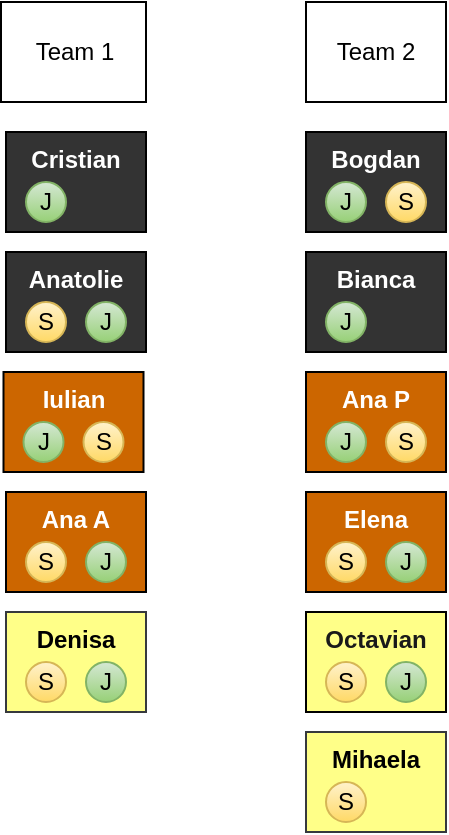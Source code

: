 <mxfile>
    <diagram id="xRD9KTk2INPqP3h7nBeQ" name="teams">
        <mxGraphModel dx="1221" dy="547" grid="1" gridSize="10" guides="1" tooltips="1" connect="1" arrows="1" fold="1" page="1" pageScale="1" pageWidth="850" pageHeight="1100" math="0" shadow="0">
            <root>
                <mxCell id="0"/>
                <mxCell id="1" parent="0"/>
                <mxCell id="9" value="" style="group" vertex="1" connectable="0" parent="1">
                    <mxGeometry x="50" y="260" width="70" height="50" as="geometry"/>
                </mxCell>
                <mxCell id="2" value="Ana A" style="rounded=0;whiteSpace=wrap;html=1;fillColor=#CC6600;fontStyle=1;fontColor=#FFFFFF;verticalAlign=top;" vertex="1" parent="9">
                    <mxGeometry width="70" height="50" as="geometry"/>
                </mxCell>
                <mxCell id="4" value="J" style="ellipse;whiteSpace=wrap;html=1;aspect=fixed;fillColor=#d5e8d4;gradientColor=#97d077;strokeColor=#82b366;" vertex="1" parent="9">
                    <mxGeometry x="40" y="25" width="20" height="20" as="geometry"/>
                </mxCell>
                <mxCell id="5" value="S" style="ellipse;whiteSpace=wrap;html=1;aspect=fixed;fillColor=#fff2cc;gradientColor=#ffd966;strokeColor=#d6b656;" vertex="1" parent="9">
                    <mxGeometry x="10" y="25" width="20" height="20" as="geometry"/>
                </mxCell>
                <mxCell id="10" value="" style="group" vertex="1" connectable="0" parent="1">
                    <mxGeometry x="200" y="200" width="70" height="50" as="geometry"/>
                </mxCell>
                <mxCell id="11" value="Ana P" style="rounded=0;whiteSpace=wrap;html=1;fillColor=#CC6600;fontStyle=1;fontColor=#FFFFFF;verticalAlign=top;" vertex="1" parent="10">
                    <mxGeometry width="70" height="50" as="geometry"/>
                </mxCell>
                <mxCell id="12" value="J" style="ellipse;whiteSpace=wrap;html=1;aspect=fixed;fillColor=#d5e8d4;gradientColor=#97d077;strokeColor=#82b366;" vertex="1" parent="10">
                    <mxGeometry x="10" y="25" width="20" height="20" as="geometry"/>
                </mxCell>
                <mxCell id="13" value="S" style="ellipse;whiteSpace=wrap;html=1;aspect=fixed;fillColor=#fff2cc;gradientColor=#ffd966;strokeColor=#d6b656;" vertex="1" parent="10">
                    <mxGeometry x="40" y="25" width="20" height="20" as="geometry"/>
                </mxCell>
                <mxCell id="14" value="" style="group;" vertex="1" connectable="0" parent="1">
                    <mxGeometry x="200" y="140" width="70" height="50" as="geometry"/>
                </mxCell>
                <mxCell id="15" value="Bianca" style="rounded=0;whiteSpace=wrap;html=1;fontStyle=1;fontColor=#FFFFFF;verticalAlign=top;fillColor=#333333;" vertex="1" parent="14">
                    <mxGeometry width="70" height="50" as="geometry"/>
                </mxCell>
                <mxCell id="16" value="J" style="ellipse;whiteSpace=wrap;html=1;aspect=fixed;fillColor=#d5e8d4;gradientColor=#97d077;strokeColor=#82b366;" vertex="1" parent="14">
                    <mxGeometry x="10" y="25" width="20" height="20" as="geometry"/>
                </mxCell>
                <mxCell id="18" value="" style="group" vertex="1" connectable="0" parent="1">
                    <mxGeometry x="200" y="260" width="70" height="50" as="geometry"/>
                </mxCell>
                <mxCell id="19" value="Elena" style="rounded=0;whiteSpace=wrap;html=1;fillColor=#CC6600;fontStyle=1;fontColor=#FFFFFF;verticalAlign=top;" vertex="1" parent="18">
                    <mxGeometry width="70" height="50" as="geometry"/>
                </mxCell>
                <mxCell id="20" value="J" style="ellipse;whiteSpace=wrap;html=1;aspect=fixed;fillColor=#d5e8d4;gradientColor=#97d077;strokeColor=#82b366;" vertex="1" parent="18">
                    <mxGeometry x="40" y="25" width="20" height="20" as="geometry"/>
                </mxCell>
                <mxCell id="21" value="S" style="ellipse;whiteSpace=wrap;html=1;aspect=fixed;fillColor=#fff2cc;gradientColor=#ffd966;strokeColor=#d6b656;" vertex="1" parent="18">
                    <mxGeometry x="10" y="25" width="20" height="20" as="geometry"/>
                </mxCell>
                <mxCell id="22" value="" style="group;fillColor=#ffff88;strokeColor=#36393d;" vertex="1" connectable="0" parent="1">
                    <mxGeometry x="50" y="320" width="70" height="50" as="geometry"/>
                </mxCell>
                <mxCell id="23" value="Denisa" style="rounded=0;whiteSpace=wrap;html=1;fillColor=#ffff88;fontStyle=1;verticalAlign=top;strokeColor=#36393d;" vertex="1" parent="22">
                    <mxGeometry width="70" height="50" as="geometry"/>
                </mxCell>
                <mxCell id="24" value="J" style="ellipse;whiteSpace=wrap;html=1;aspect=fixed;fillColor=#d5e8d4;gradientColor=#97d077;strokeColor=#82b366;" vertex="1" parent="22">
                    <mxGeometry x="40" y="25" width="20" height="20" as="geometry"/>
                </mxCell>
                <mxCell id="25" value="S" style="ellipse;whiteSpace=wrap;html=1;aspect=fixed;fillColor=#fff2cc;gradientColor=#ffd966;strokeColor=#d6b656;" vertex="1" parent="22">
                    <mxGeometry x="10" y="25" width="20" height="20" as="geometry"/>
                </mxCell>
                <mxCell id="30" value="" style="group;" vertex="1" connectable="0" parent="1">
                    <mxGeometry x="50" y="140" width="70" height="50" as="geometry"/>
                </mxCell>
                <mxCell id="31" value="Anatolie" style="rounded=0;whiteSpace=wrap;html=1;fontStyle=1;fontColor=#FFFFFF;verticalAlign=top;fillColor=#333333;" vertex="1" parent="30">
                    <mxGeometry width="70" height="50" as="geometry"/>
                </mxCell>
                <mxCell id="32" value="J" style="ellipse;whiteSpace=wrap;html=1;aspect=fixed;fillColor=#d5e8d4;gradientColor=#97d077;strokeColor=#82b366;" vertex="1" parent="30">
                    <mxGeometry x="40" y="25" width="20" height="20" as="geometry"/>
                </mxCell>
                <mxCell id="33" value="S" style="ellipse;whiteSpace=wrap;html=1;aspect=fixed;fillColor=#fff2cc;gradientColor=#ffd966;strokeColor=#d6b656;" vertex="1" parent="30">
                    <mxGeometry x="10" y="25" width="20" height="20" as="geometry"/>
                </mxCell>
                <mxCell id="34" value="" style="group;" vertex="1" connectable="0" parent="1">
                    <mxGeometry x="200" y="80" width="70" height="50" as="geometry"/>
                </mxCell>
                <mxCell id="35" value="Bogdan" style="rounded=0;whiteSpace=wrap;html=1;fontStyle=1;fontColor=#FFFFFF;verticalAlign=top;fillColor=#333333;" vertex="1" parent="34">
                    <mxGeometry width="70" height="50" as="geometry"/>
                </mxCell>
                <mxCell id="36" value="J" style="ellipse;whiteSpace=wrap;html=1;aspect=fixed;fillColor=#d5e8d4;gradientColor=#97d077;strokeColor=#82b366;" vertex="1" parent="34">
                    <mxGeometry x="10" y="25" width="20" height="20" as="geometry"/>
                </mxCell>
                <mxCell id="37" value="S" style="ellipse;whiteSpace=wrap;html=1;aspect=fixed;fillColor=#fff2cc;gradientColor=#ffd966;strokeColor=#d6b656;" vertex="1" parent="34">
                    <mxGeometry x="40" y="25" width="20" height="20" as="geometry"/>
                </mxCell>
                <mxCell id="38" value="" style="group;" vertex="1" connectable="0" parent="1">
                    <mxGeometry x="50" y="80" width="70" height="50" as="geometry"/>
                </mxCell>
                <mxCell id="39" value="Cristian" style="rounded=0;whiteSpace=wrap;html=1;fontStyle=1;fontColor=#FFFFFF;verticalAlign=top;fillColor=#333333;" vertex="1" parent="38">
                    <mxGeometry width="70" height="50" as="geometry"/>
                </mxCell>
                <mxCell id="40" value="J" style="ellipse;whiteSpace=wrap;html=1;aspect=fixed;fillColor=#d5e8d4;gradientColor=#97d077;strokeColor=#82b366;" vertex="1" parent="38">
                    <mxGeometry x="10" y="25" width="20" height="20" as="geometry"/>
                </mxCell>
                <mxCell id="42" value="" style="group" vertex="1" connectable="0" parent="1">
                    <mxGeometry x="48.75" y="200" width="70" height="50" as="geometry"/>
                </mxCell>
                <mxCell id="43" value="Iulian" style="rounded=0;whiteSpace=wrap;html=1;fillColor=#CC6600;fontStyle=1;fontColor=#FFFFFF;verticalAlign=top;" vertex="1" parent="42">
                    <mxGeometry width="70" height="50" as="geometry"/>
                </mxCell>
                <mxCell id="44" value="J" style="ellipse;whiteSpace=wrap;html=1;aspect=fixed;fillColor=#d5e8d4;gradientColor=#97d077;strokeColor=#82b366;" vertex="1" parent="42">
                    <mxGeometry x="10" y="25" width="20" height="20" as="geometry"/>
                </mxCell>
                <mxCell id="45" value="S" style="ellipse;whiteSpace=wrap;html=1;aspect=fixed;fillColor=#fff2cc;gradientColor=#ffd966;strokeColor=#d6b656;" vertex="1" parent="42">
                    <mxGeometry x="40" y="25" width="20" height="20" as="geometry"/>
                </mxCell>
                <mxCell id="46" value="" style="group;fillColor=#ffff88;strokeColor=#36393d;" vertex="1" connectable="0" parent="1">
                    <mxGeometry x="200" y="320" width="70" height="50" as="geometry"/>
                </mxCell>
                <mxCell id="47" value="&lt;font color=&quot;#1a1a1a&quot;&gt;Octavian&lt;/font&gt;" style="rounded=0;whiteSpace=wrap;html=1;fontStyle=1;fontColor=#FFFFFF;verticalAlign=top;fillColor=#FFFF88;" vertex="1" parent="46">
                    <mxGeometry width="70" height="50" as="geometry"/>
                </mxCell>
                <mxCell id="48" value="J" style="ellipse;whiteSpace=wrap;html=1;aspect=fixed;fillColor=#d5e8d4;gradientColor=#97d077;strokeColor=#82b366;" vertex="1" parent="46">
                    <mxGeometry x="40" y="25" width="20" height="20" as="geometry"/>
                </mxCell>
                <mxCell id="49" value="S" style="ellipse;whiteSpace=wrap;html=1;aspect=fixed;fillColor=#fff2cc;gradientColor=#ffd966;strokeColor=#d6b656;" vertex="1" parent="46">
                    <mxGeometry x="10" y="25" width="20" height="20" as="geometry"/>
                </mxCell>
                <mxCell id="50" value="" style="group;fillColor=#ffff88;strokeColor=#36393d;" vertex="1" connectable="0" parent="1">
                    <mxGeometry x="200" y="380" width="70" height="50" as="geometry"/>
                </mxCell>
                <mxCell id="51" value="Mihaela" style="rounded=0;whiteSpace=wrap;html=1;fillColor=#ffff88;fontStyle=1;verticalAlign=top;strokeColor=#36393d;" vertex="1" parent="50">
                    <mxGeometry width="70" height="50" as="geometry"/>
                </mxCell>
                <mxCell id="53" value="S" style="ellipse;whiteSpace=wrap;html=1;aspect=fixed;fillColor=#fff2cc;gradientColor=#ffd966;strokeColor=#d6b656;" vertex="1" parent="50">
                    <mxGeometry x="10" y="25" width="20" height="20" as="geometry"/>
                </mxCell>
                <mxCell id="55" value="Team 2" style="rounded=0;whiteSpace=wrap;html=1;" vertex="1" parent="1">
                    <mxGeometry x="200" y="15" width="70" height="50" as="geometry"/>
                </mxCell>
                <mxCell id="57" value="Team 1" style="rounded=0;whiteSpace=wrap;html=1;" vertex="1" parent="1">
                    <mxGeometry x="47.5" y="15" width="72.5" height="50" as="geometry"/>
                </mxCell>
            </root>
        </mxGraphModel>
    </diagram>
    <diagram id="yZ_MtWZTE5GLk0NZ_rgE" name="git">
        <mxGraphModel dx="1221" dy="547" grid="1" gridSize="10" guides="1" tooltips="1" connect="1" arrows="1" fold="1" page="1" pageScale="1" pageWidth="850" pageHeight="1100" math="0" shadow="0">
            <root>
                <mxCell id="EvSryUq3SKzD9jTBhmGV-0"/>
                <mxCell id="EvSryUq3SKzD9jTBhmGV-1" parent="EvSryUq3SKzD9jTBhmGV-0"/>
                <mxCell id="EvSryUq3SKzD9jTBhmGV-2" value="upskill-project1" style="rounded=0;whiteSpace=wrap;html=1;" vertex="1" parent="EvSryUq3SKzD9jTBhmGV-1">
                    <mxGeometry x="560" y="130" width="120" height="60" as="geometry"/>
                </mxCell>
                <mxCell id="jizq0IDGUVuwZpwp1R9o-0" value="remote" style="rounded=0;whiteSpace=wrap;html=1;" vertex="1" parent="EvSryUq3SKzD9jTBhmGV-1">
                    <mxGeometry x="560" y="20" width="120" height="60" as="geometry"/>
                </mxCell>
                <mxCell id="jizq0IDGUVuwZpwp1R9o-1" value="local" style="rounded=0;whiteSpace=wrap;html=1;" vertex="1" parent="EvSryUq3SKzD9jTBhmGV-1">
                    <mxGeometry x="260" y="20" width="120" height="60" as="geometry"/>
                </mxCell>
                <mxCell id="jizq0IDGUVuwZpwp1R9o-2" value="upskill-project2" style="rounded=0;whiteSpace=wrap;html=1;" vertex="1" parent="EvSryUq3SKzD9jTBhmGV-1">
                    <mxGeometry x="560" y="450" width="120" height="60" as="geometry"/>
                </mxCell>
                <mxCell id="jizq0IDGUVuwZpwp1R9o-3" value="upskill-project1" style="rounded=0;whiteSpace=wrap;html=1;" vertex="1" parent="EvSryUq3SKzD9jTBhmGV-1">
                    <mxGeometry x="260" y="130" width="120" height="60" as="geometry"/>
                </mxCell>
                <mxCell id="jizq0IDGUVuwZpwp1R9o-5" value="upskill-project2" style="rounded=0;whiteSpace=wrap;html=1;" vertex="1" parent="EvSryUq3SKzD9jTBhmGV-1">
                    <mxGeometry x="260" y="450" width="120" height="60" as="geometry"/>
                </mxCell>
                <mxCell id="yGm6Gjn3u9EsH89hDQuR-0" value="cosmin" style="ellipse;whiteSpace=wrap;html=1;aspect=fixed;" vertex="1" parent="EvSryUq3SKzD9jTBhmGV-1">
                    <mxGeometry x="530" y="430" width="50" height="50" as="geometry"/>
                </mxCell>
                <mxCell id="yGm6Gjn3u9EsH89hDQuR-1" value="cosmin" style="ellipse;whiteSpace=wrap;html=1;aspect=fixed;" vertex="1" parent="EvSryUq3SKzD9jTBhmGV-1">
                    <mxGeometry x="530" y="110" width="50" height="50" as="geometry"/>
                </mxCell>
                <mxCell id="yGm6Gjn3u9EsH89hDQuR-3" value="branch name: feature/up_1_some-feature" style="rounded=0;whiteSpace=wrap;html=1;" vertex="1" parent="EvSryUq3SKzD9jTBhmGV-1">
                    <mxGeometry x="490" y="210" width="270" height="30" as="geometry"/>
                </mxCell>
                <mxCell id="yGm6Gjn3u9EsH89hDQuR-4" value="branch name: feature/UP_123_some-feature" style="rounded=0;whiteSpace=wrap;html=1;" vertex="1" parent="EvSryUq3SKzD9jTBhmGV-1">
                    <mxGeometry x="485" y="535" width="270" height="30" as="geometry"/>
                </mxCell>
                <mxCell id="yGm6Gjn3u9EsH89hDQuR-5" value="commit message: up_1 task summary&lt;br&gt;short commit: up_1 added / removed / changed description" style="rounded=0;whiteSpace=wrap;html=1;" vertex="1" parent="EvSryUq3SKzD9jTBhmGV-1">
                    <mxGeometry x="490" y="250" width="340" height="40" as="geometry"/>
                </mxCell>
                <mxCell id="yGm6Gjn3u9EsH89hDQuR-6" value="commit message: UP_1 task summary&lt;br&gt;short commit: UP_1 added / removed / changed description" style="rounded=0;whiteSpace=wrap;html=1;" vertex="1" parent="EvSryUq3SKzD9jTBhmGV-1">
                    <mxGeometry x="485" y="570" width="350" height="50" as="geometry"/>
                </mxCell>
            </root>
        </mxGraphModel>
    </diagram>
    <diagram id="tx4xkI7zWIIdwngPuEk2" name="architecture 1">
        <mxGraphModel dx="1221" dy="547" grid="1" gridSize="10" guides="1" tooltips="1" connect="1" arrows="1" fold="1" page="1" pageScale="1" pageWidth="850" pageHeight="1100" math="0" shadow="0">
            <root>
                <mxCell id="j9CGIZOflLYx0G2hMvvr-0"/>
                <mxCell id="j9CGIZOflLYx0G2hMvvr-1" parent="j9CGIZOflLYx0G2hMvvr-0"/>
                <mxCell id="Gp9nQW8wVa2xAbGVGlmN-0" value="openweather API" style="rounded=0;whiteSpace=wrap;html=1;" vertex="1" parent="j9CGIZOflLYx0G2hMvvr-1">
                    <mxGeometry x="690" y="40" width="120" height="60" as="geometry"/>
                </mxCell>
                <mxCell id="Gp9nQW8wVa2xAbGVGlmN-4" value="weatherstack API" style="rounded=0;whiteSpace=wrap;html=1;" vertex="1" parent="j9CGIZOflLYx0G2hMvvr-1">
                    <mxGeometry x="690" y="116" width="120" height="60" as="geometry"/>
                </mxCell>
                <mxCell id="jE9k2SECYDpItdC5vDX1-3" style="edgeStyle=orthogonalEdgeStyle;rounded=0;orthogonalLoop=1;jettySize=auto;html=1;" edge="1" parent="j9CGIZOflLYx0G2hMvvr-1" source="jE9k2SECYDpItdC5vDX1-4" target="jE9k2SECYDpItdC5vDX1-9">
                    <mxGeometry relative="1" as="geometry">
                        <mxPoint x="530.034" y="220.0" as="targetPoint"/>
                        <Array as="points">
                            <mxPoint x="530" y="340"/>
                            <mxPoint x="370" y="340"/>
                        </Array>
                    </mxGeometry>
                </mxCell>
                <mxCell id="jE9k2SECYDpItdC5vDX1-21" style="edgeStyle=orthogonalEdgeStyle;rounded=0;orthogonalLoop=1;jettySize=auto;html=1;" edge="1" parent="j9CGIZOflLYx0G2hMvvr-1" source="jE9k2SECYDpItdC5vDX1-0" target="Gp9nQW8wVa2xAbGVGlmN-0">
                    <mxGeometry relative="1" as="geometry"/>
                </mxCell>
                <mxCell id="jE9k2SECYDpItdC5vDX1-23" style="edgeStyle=orthogonalEdgeStyle;rounded=0;orthogonalLoop=1;jettySize=auto;html=1;entryX=0;entryY=0.5;entryDx=0;entryDy=0;" edge="1" parent="j9CGIZOflLYx0G2hMvvr-1" source="jE9k2SECYDpItdC5vDX1-0" target="Gp9nQW8wVa2xAbGVGlmN-4">
                    <mxGeometry relative="1" as="geometry"/>
                </mxCell>
                <mxCell id="jE9k2SECYDpItdC5vDX1-0" value="microservice 1&lt;br&gt;read data" style="rounded=0;whiteSpace=wrap;html=1;fillColor=#d5e8d4;strokeColor=#82b366;" vertex="1" parent="j9CGIZOflLYx0G2hMvvr-1">
                    <mxGeometry x="470" y="76" width="120" height="60" as="geometry"/>
                </mxCell>
                <mxCell id="jE9k2SECYDpItdC5vDX1-10" style="edgeStyle=orthogonalEdgeStyle;rounded=0;orthogonalLoop=1;jettySize=auto;html=1;entryX=0.5;entryY=0;entryDx=0;entryDy=0;entryPerimeter=0;" edge="1" parent="j9CGIZOflLYx0G2hMvvr-1" source="jE9k2SECYDpItdC5vDX1-11" target="jE9k2SECYDpItdC5vDX1-9">
                    <mxGeometry relative="1" as="geometry"/>
                </mxCell>
                <mxCell id="jE9k2SECYDpItdC5vDX1-13" style="edgeStyle=orthogonalEdgeStyle;rounded=0;orthogonalLoop=1;jettySize=auto;html=1;entryX=0;entryY=0.5;entryDx=0;entryDy=0;" edge="1" parent="j9CGIZOflLYx0G2hMvvr-1" source="jE9k2SECYDpItdC5vDX1-1" target="jE9k2SECYDpItdC5vDX1-0">
                    <mxGeometry relative="1" as="geometry"/>
                </mxCell>
                <mxCell id="jE9k2SECYDpItdC5vDX1-1" value="microservice 2&lt;br&gt;aggregate" style="rounded=0;whiteSpace=wrap;html=1;fillColor=#d5e8d4;strokeColor=#82b366;" vertex="1" parent="j9CGIZOflLYx0G2hMvvr-1">
                    <mxGeometry x="130" y="76" width="120" height="60" as="geometry"/>
                </mxCell>
                <mxCell id="jE9k2SECYDpItdC5vDX1-4" value="jdbc" style="rounded=0;whiteSpace=wrap;html=1;fillColor=#ffe6cc;strokeColor=#d79b00;" vertex="1" parent="j9CGIZOflLYx0G2hMvvr-1">
                    <mxGeometry x="505" y="166" width="50" height="20" as="geometry"/>
                </mxCell>
                <mxCell id="jE9k2SECYDpItdC5vDX1-5" style="edgeStyle=orthogonalEdgeStyle;rounded=0;orthogonalLoop=1;jettySize=auto;html=1;" edge="1" parent="j9CGIZOflLYx0G2hMvvr-1" source="jE9k2SECYDpItdC5vDX1-0" target="jE9k2SECYDpItdC5vDX1-4">
                    <mxGeometry relative="1" as="geometry">
                        <mxPoint x="530" y="136" as="sourcePoint"/>
                        <mxPoint x="530" y="176" as="targetPoint"/>
                    </mxGeometry>
                </mxCell>
                <mxCell id="jE9k2SECYDpItdC5vDX1-6" value="H2-console" style="rounded=0;whiteSpace=wrap;html=1;fillColor=#dae8fc;strokeColor=#6c8ebf;" vertex="1" parent="j9CGIZOflLYx0G2hMvvr-1">
                    <mxGeometry x="390" y="116" width="100" height="34" as="geometry"/>
                </mxCell>
                <mxCell id="jE9k2SECYDpItdC5vDX1-9" value="H2" style="shape=cylinder3;whiteSpace=wrap;html=1;boundedLbl=1;backgroundOutline=1;size=15;fillColor=#f5f5f5;strokeColor=#666666;fontColor=#333333;" vertex="1" parent="j9CGIZOflLYx0G2hMvvr-1">
                    <mxGeometry x="340" y="300" width="60" height="80" as="geometry"/>
                </mxCell>
                <mxCell id="jE9k2SECYDpItdC5vDX1-11" value="jdbc" style="rounded=0;whiteSpace=wrap;html=1;fillColor=#ffe6cc;strokeColor=#d79b00;" vertex="1" parent="j9CGIZOflLYx0G2hMvvr-1">
                    <mxGeometry x="165" y="180" width="50" height="20" as="geometry"/>
                </mxCell>
                <mxCell id="jE9k2SECYDpItdC5vDX1-12" style="edgeStyle=orthogonalEdgeStyle;rounded=0;orthogonalLoop=1;jettySize=auto;html=1;entryX=0.5;entryY=0;entryDx=0;entryDy=0;entryPerimeter=0;" edge="1" parent="j9CGIZOflLYx0G2hMvvr-1" source="jE9k2SECYDpItdC5vDX1-1" target="jE9k2SECYDpItdC5vDX1-11">
                    <mxGeometry relative="1" as="geometry">
                        <mxPoint x="200" y="140" as="sourcePoint"/>
                        <mxPoint x="200" y="220" as="targetPoint"/>
                    </mxGeometry>
                </mxCell>
                <mxCell id="jE9k2SECYDpItdC5vDX1-16" value="H2-console" style="rounded=0;whiteSpace=wrap;html=1;fillColor=#dae8fc;strokeColor=#6c8ebf;" vertex="1" parent="j9CGIZOflLYx0G2hMvvr-1">
                    <mxGeometry x="60" y="124" width="90" height="34" as="geometry"/>
                </mxCell>
                <mxCell id="jE9k2SECYDpItdC5vDX1-17" value="spring boot starter" style="rounded=0;whiteSpace=wrap;html=1;" vertex="1" parent="j9CGIZOflLYx0G2hMvvr-1">
                    <mxGeometry x="100" y="430" width="160" height="30" as="geometry"/>
                </mxCell>
                <mxCell id="jE9k2SECYDpItdC5vDX1-18" value="spring boot starter data jpa" style="rounded=0;whiteSpace=wrap;html=1;" vertex="1" parent="j9CGIZOflLYx0G2hMvvr-1">
                    <mxGeometry x="100" y="470" width="160" height="30" as="geometry"/>
                </mxCell>
                <mxCell id="jE9k2SECYDpItdC5vDX1-19" value="spring boot validation" style="rounded=0;whiteSpace=wrap;html=1;" vertex="1" parent="j9CGIZOflLYx0G2hMvvr-1">
                    <mxGeometry x="100" y="510" width="160" height="30" as="geometry"/>
                </mxCell>
                <mxCell id="jE9k2SECYDpItdC5vDX1-20" value="H2" style="rounded=0;whiteSpace=wrap;html=1;" vertex="1" parent="j9CGIZOflLYx0G2hMvvr-1">
                    <mxGeometry x="100" y="550" width="160" height="30" as="geometry"/>
                </mxCell>
                <mxCell id="jE9k2SECYDpItdC5vDX1-22" value="spring boot starter web" style="rounded=0;whiteSpace=wrap;html=1;" vertex="1" parent="j9CGIZOflLYx0G2hMvvr-1">
                    <mxGeometry x="100" y="590" width="160" height="30" as="geometry"/>
                </mxCell>
                <mxCell id="jE9k2SECYDpItdC5vDX1-24" value="spring boot starter cache" style="rounded=0;whiteSpace=wrap;html=1;" vertex="1" parent="j9CGIZOflLYx0G2hMvvr-1">
                    <mxGeometry x="320" y="470" width="160" height="30" as="geometry"/>
                </mxCell>
                <mxCell id="jE9k2SECYDpItdC5vDX1-25" value="cache" style="shape=cylinder3;whiteSpace=wrap;html=1;boundedLbl=1;backgroundOutline=1;size=15;fillColor=#f5f5f5;strokeColor=#666666;fontColor=#333333;" vertex="1" parent="j9CGIZOflLYx0G2hMvvr-1">
                    <mxGeometry x="425" y="40" width="55" height="50" as="geometry"/>
                </mxCell>
                <mxCell id="jE9k2SECYDpItdC5vDX1-26" value="cache" style="shape=cylinder3;whiteSpace=wrap;html=1;boundedLbl=1;backgroundOutline=1;size=15;fillColor=#f5f5f5;strokeColor=#666666;fontColor=#333333;" vertex="1" parent="j9CGIZOflLYx0G2hMvvr-1">
                    <mxGeometry x="95" y="40" width="55" height="50" as="geometry"/>
                </mxCell>
            </root>
        </mxGraphModel>
    </diagram>
    <diagram name="architecture 2" id="LrH2iM6NxZzY6ZgFSuvF">
        <mxGraphModel dx="1221" dy="547" grid="1" gridSize="10" guides="1" tooltips="1" connect="1" arrows="1" fold="1" page="1" pageScale="1" pageWidth="850" pageHeight="1100" math="0" shadow="0">
            <root>
                <mxCell id="4Rc0_6_KmmNBPWjtw0zy-0"/>
                <mxCell id="4Rc0_6_KmmNBPWjtw0zy-1" parent="4Rc0_6_KmmNBPWjtw0zy-0"/>
                <mxCell id="4Rc0_6_KmmNBPWjtw0zy-2" value="openweather API" style="rounded=0;whiteSpace=wrap;html=1;" vertex="1" parent="4Rc0_6_KmmNBPWjtw0zy-1">
                    <mxGeometry x="690" y="40" width="120" height="60" as="geometry"/>
                </mxCell>
                <mxCell id="4Rc0_6_KmmNBPWjtw0zy-3" value="H2" style="shape=cylinder3;whiteSpace=wrap;html=1;boundedLbl=1;backgroundOutline=1;size=15;fillColor=#f5f5f5;strokeColor=#666666;fontColor=#333333;" vertex="1" parent="4Rc0_6_KmmNBPWjtw0zy-1">
                    <mxGeometry x="500" y="220" width="60" height="80" as="geometry"/>
                </mxCell>
                <mxCell id="4Rc0_6_KmmNBPWjtw0zy-4" value="weatherstack API" style="rounded=0;whiteSpace=wrap;html=1;" vertex="1" parent="4Rc0_6_KmmNBPWjtw0zy-1">
                    <mxGeometry x="690" y="116" width="120" height="60" as="geometry"/>
                </mxCell>
                <mxCell id="4Rc0_6_KmmNBPWjtw0zy-5" style="edgeStyle=orthogonalEdgeStyle;rounded=0;orthogonalLoop=1;jettySize=auto;html=1;" edge="1" parent="4Rc0_6_KmmNBPWjtw0zy-1" source="4Rc0_6_KmmNBPWjtw0zy-12" target="4Rc0_6_KmmNBPWjtw0zy-3">
                    <mxGeometry relative="1" as="geometry"/>
                </mxCell>
                <mxCell id="4Rc0_6_KmmNBPWjtw0zy-6" style="edgeStyle=orthogonalEdgeStyle;rounded=0;orthogonalLoop=1;jettySize=auto;html=1;" edge="1" parent="4Rc0_6_KmmNBPWjtw0zy-1" source="4Rc0_6_KmmNBPWjtw0zy-8" target="4Rc0_6_KmmNBPWjtw0zy-2">
                    <mxGeometry relative="1" as="geometry"/>
                </mxCell>
                <mxCell id="4Rc0_6_KmmNBPWjtw0zy-7" style="edgeStyle=orthogonalEdgeStyle;rounded=0;orthogonalLoop=1;jettySize=auto;html=1;entryX=0;entryY=0.5;entryDx=0;entryDy=0;" edge="1" parent="4Rc0_6_KmmNBPWjtw0zy-1" source="4Rc0_6_KmmNBPWjtw0zy-8" target="4Rc0_6_KmmNBPWjtw0zy-4">
                    <mxGeometry relative="1" as="geometry"/>
                </mxCell>
                <mxCell id="4Rc0_6_KmmNBPWjtw0zy-8" value="microservice 1&lt;br&gt;read data" style="rounded=0;whiteSpace=wrap;html=1;fillColor=#d5e8d4;strokeColor=#82b366;" vertex="1" parent="4Rc0_6_KmmNBPWjtw0zy-1">
                    <mxGeometry x="470" y="76" width="120" height="60" as="geometry"/>
                </mxCell>
                <mxCell id="4Rc0_6_KmmNBPWjtw0zy-9" style="edgeStyle=orthogonalEdgeStyle;rounded=0;orthogonalLoop=1;jettySize=auto;html=1;entryX=0.5;entryY=0;entryDx=0;entryDy=0;entryPerimeter=0;" edge="1" parent="4Rc0_6_KmmNBPWjtw0zy-1" source="4Rc0_6_KmmNBPWjtw0zy-17" target="4Rc0_6_KmmNBPWjtw0zy-16">
                    <mxGeometry relative="1" as="geometry"/>
                </mxCell>
                <mxCell id="4Rc0_6_KmmNBPWjtw0zy-10" style="edgeStyle=orthogonalEdgeStyle;rounded=0;orthogonalLoop=1;jettySize=auto;html=1;entryX=0;entryY=0.5;entryDx=0;entryDy=0;" edge="1" parent="4Rc0_6_KmmNBPWjtw0zy-1" source="4Rc0_6_KmmNBPWjtw0zy-11" target="4Rc0_6_KmmNBPWjtw0zy-8">
                    <mxGeometry relative="1" as="geometry"/>
                </mxCell>
                <mxCell id="4Rc0_6_KmmNBPWjtw0zy-11" value="microservice 2&lt;br&gt;aggregate" style="rounded=0;whiteSpace=wrap;html=1;fillColor=#d5e8d4;strokeColor=#82b366;" vertex="1" parent="4Rc0_6_KmmNBPWjtw0zy-1">
                    <mxGeometry x="130" y="76" width="120" height="60" as="geometry"/>
                </mxCell>
                <mxCell id="4Rc0_6_KmmNBPWjtw0zy-12" value="hibernate" style="rounded=0;whiteSpace=wrap;html=1;fillColor=#ffe6cc;strokeColor=#d79b00;" vertex="1" parent="4Rc0_6_KmmNBPWjtw0zy-1">
                    <mxGeometry x="497.5" y="176" width="65" height="20" as="geometry"/>
                </mxCell>
                <mxCell id="4Rc0_6_KmmNBPWjtw0zy-13" style="edgeStyle=orthogonalEdgeStyle;rounded=0;orthogonalLoop=1;jettySize=auto;html=1;" edge="1" parent="4Rc0_6_KmmNBPWjtw0zy-1" source="4Rc0_6_KmmNBPWjtw0zy-8" target="4Rc0_6_KmmNBPWjtw0zy-12">
                    <mxGeometry relative="1" as="geometry">
                        <mxPoint x="530" y="136" as="sourcePoint"/>
                        <mxPoint x="530" y="176" as="targetPoint"/>
                    </mxGeometry>
                </mxCell>
                <mxCell id="4Rc0_6_KmmNBPWjtw0zy-14" style="edgeStyle=orthogonalEdgeStyle;rounded=0;orthogonalLoop=1;jettySize=auto;html=1;entryX=0;entryY=0;entryDx=0;entryDy=52.5;entryPerimeter=0;" edge="1" parent="4Rc0_6_KmmNBPWjtw0zy-1" source="4Rc0_6_KmmNBPWjtw0zy-15" target="4Rc0_6_KmmNBPWjtw0zy-3">
                    <mxGeometry relative="1" as="geometry">
                        <Array as="points">
                            <mxPoint x="440" y="273"/>
                        </Array>
                    </mxGeometry>
                </mxCell>
                <mxCell id="4Rc0_6_KmmNBPWjtw0zy-15" value="H2-console" style="rounded=0;whiteSpace=wrap;html=1;fillColor=#dae8fc;strokeColor=#6c8ebf;" vertex="1" parent="4Rc0_6_KmmNBPWjtw0zy-1">
                    <mxGeometry x="390" y="116" width="100" height="34" as="geometry"/>
                </mxCell>
                <mxCell id="4Rc0_6_KmmNBPWjtw0zy-16" value="H2" style="shape=cylinder3;whiteSpace=wrap;html=1;boundedLbl=1;backgroundOutline=1;size=15;fillColor=#f5f5f5;strokeColor=#666666;fontColor=#333333;" vertex="1" parent="4Rc0_6_KmmNBPWjtw0zy-1">
                    <mxGeometry x="160" y="220" width="60" height="80" as="geometry"/>
                </mxCell>
                <mxCell id="4Rc0_6_KmmNBPWjtw0zy-17" value="hibernate" style="rounded=0;whiteSpace=wrap;html=1;fillColor=#ffe6cc;strokeColor=#d79b00;" vertex="1" parent="4Rc0_6_KmmNBPWjtw0zy-1">
                    <mxGeometry x="157.5" y="176" width="65" height="20" as="geometry"/>
                </mxCell>
                <mxCell id="4Rc0_6_KmmNBPWjtw0zy-18" style="edgeStyle=orthogonalEdgeStyle;rounded=0;orthogonalLoop=1;jettySize=auto;html=1;entryX=0.5;entryY=0;entryDx=0;entryDy=0;entryPerimeter=0;" edge="1" parent="4Rc0_6_KmmNBPWjtw0zy-1" source="4Rc0_6_KmmNBPWjtw0zy-11" target="4Rc0_6_KmmNBPWjtw0zy-17">
                    <mxGeometry relative="1" as="geometry">
                        <mxPoint x="200" y="140" as="sourcePoint"/>
                        <mxPoint x="200" y="220" as="targetPoint"/>
                    </mxGeometry>
                </mxCell>
                <mxCell id="4Rc0_6_KmmNBPWjtw0zy-19" value="H2-console" style="rounded=0;whiteSpace=wrap;html=1;fillColor=#dae8fc;strokeColor=#6c8ebf;" vertex="1" parent="4Rc0_6_KmmNBPWjtw0zy-1">
                    <mxGeometry x="60" y="124" width="90" height="34" as="geometry"/>
                </mxCell>
                <mxCell id="4Rc0_6_KmmNBPWjtw0zy-20" value="spring boot starter" style="rounded=0;whiteSpace=wrap;html=1;" vertex="1" parent="4Rc0_6_KmmNBPWjtw0zy-1">
                    <mxGeometry x="110" y="350" width="160" height="30" as="geometry"/>
                </mxCell>
                <mxCell id="4Rc0_6_KmmNBPWjtw0zy-21" value="spring boot starter data jpa" style="rounded=0;whiteSpace=wrap;html=1;" vertex="1" parent="4Rc0_6_KmmNBPWjtw0zy-1">
                    <mxGeometry x="110" y="390" width="160" height="30" as="geometry"/>
                </mxCell>
                <mxCell id="4Rc0_6_KmmNBPWjtw0zy-22" value="spring boot validation" style="rounded=0;whiteSpace=wrap;html=1;" vertex="1" parent="4Rc0_6_KmmNBPWjtw0zy-1">
                    <mxGeometry x="110" y="430" width="160" height="30" as="geometry"/>
                </mxCell>
                <mxCell id="4Rc0_6_KmmNBPWjtw0zy-23" value="H2" style="rounded=0;whiteSpace=wrap;html=1;" vertex="1" parent="4Rc0_6_KmmNBPWjtw0zy-1">
                    <mxGeometry x="110" y="470" width="160" height="30" as="geometry"/>
                </mxCell>
                <mxCell id="4Rc0_6_KmmNBPWjtw0zy-24" value="spring boot starter web" style="rounded=0;whiteSpace=wrap;html=1;" vertex="1" parent="4Rc0_6_KmmNBPWjtw0zy-1">
                    <mxGeometry x="110" y="510" width="160" height="30" as="geometry"/>
                </mxCell>
                <mxCell id="4Rc0_6_KmmNBPWjtw0zy-25" value="spring boot starter cache" style="rounded=0;whiteSpace=wrap;html=1;" vertex="1" parent="4Rc0_6_KmmNBPWjtw0zy-1">
                    <mxGeometry x="330" y="350" width="160" height="30" as="geometry"/>
                </mxCell>
                <mxCell id="4Rc0_6_KmmNBPWjtw0zy-26" value="cache" style="shape=cylinder3;whiteSpace=wrap;html=1;boundedLbl=1;backgroundOutline=1;size=15;fillColor=#f5f5f5;strokeColor=#666666;fontColor=#333333;" vertex="1" parent="4Rc0_6_KmmNBPWjtw0zy-1">
                    <mxGeometry x="425" y="40" width="55" height="50" as="geometry"/>
                </mxCell>
                <mxCell id="4Rc0_6_KmmNBPWjtw0zy-27" value="cache" style="shape=cylinder3;whiteSpace=wrap;html=1;boundedLbl=1;backgroundOutline=1;size=15;fillColor=#f5f5f5;strokeColor=#666666;fontColor=#333333;" vertex="1" parent="4Rc0_6_KmmNBPWjtw0zy-1">
                    <mxGeometry x="95" y="40" width="55" height="50" as="geometry"/>
                </mxCell>
            </root>
        </mxGraphModel>
    </diagram>
    <diagram id="r82OfG-Dz_FfiTXxlmh2" name="db schema">
        <mxGraphModel dx="1476" dy="661" grid="1" gridSize="10" guides="1" tooltips="1" connect="1" arrows="1" fold="1" page="1" pageScale="1" pageWidth="850" pageHeight="1100" math="0" shadow="0">
            <root>
                <mxCell id="hadhbk-7hDmIh6rn_DuK-0"/>
                <mxCell id="hadhbk-7hDmIh6rn_DuK-1" parent="hadhbk-7hDmIh6rn_DuK-0"/>
                <mxCell id="G1EsQMmDCkMcfTdf3hNs-2" style="edgeStyle=orthogonalEdgeStyle;rounded=0;orthogonalLoop=1;jettySize=auto;html=1;entryX=1;entryY=0.5;entryDx=0;entryDy=0;" edge="1" parent="hadhbk-7hDmIh6rn_DuK-1" source="J0_sSi6BAzo65EpRRhnv-0" target="J0_sSi6BAzo65EpRRhnv-2">
                    <mxGeometry relative="1" as="geometry"/>
                </mxCell>
                <mxCell id="J0_sSi6BAzo65EpRRhnv-0" value="WeatherInfo&lt;br&gt;&lt;br&gt;location_id&lt;br&gt;date&lt;br&gt;temperature&lt;br&gt;pressure&lt;br&gt;humidity&lt;br&gt;* wind direction&lt;br&gt;* wind speed" style="rounded=0;whiteSpace=wrap;html=1;" vertex="1" parent="hadhbk-7hDmIh6rn_DuK-1">
                    <mxGeometry x="625" y="70" width="120" height="140" as="geometry"/>
                </mxCell>
                <mxCell id="J0_sSi6BAzo65EpRRhnv-2" value="Location&lt;br&gt;&lt;br&gt;id&lt;br&gt;location_name&lt;br&gt;longitude&lt;br&gt;latitude&lt;br&gt;region&lt;br&gt;country_name" style="rounded=0;whiteSpace=wrap;html=1;" vertex="1" parent="hadhbk-7hDmIh6rn_DuK-1">
                    <mxGeometry x="300" y="70" width="150" height="140" as="geometry"/>
                </mxCell>
                <mxCell id="G1EsQMmDCkMcfTdf3hNs-0" value="current weather in location" style="rounded=0;whiteSpace=wrap;html=1;fillColor=#fff2cc;strokeColor=#d6b656;" vertex="1" parent="hadhbk-7hDmIh6rn_DuK-1">
                    <mxGeometry x="40" y="260" width="170" height="40" as="geometry"/>
                </mxCell>
                <mxCell id="G1EsQMmDCkMcfTdf3hNs-3" value="read data" style="rounded=0;whiteSpace=wrap;html=1;" vertex="1" parent="hadhbk-7hDmIh6rn_DuK-1">
                    <mxGeometry x="290" y="20" width="110" height="30" as="geometry"/>
                </mxCell>
                <mxCell id="G1EsQMmDCkMcfTdf3hNs-4" value="aggregate" style="rounded=0;whiteSpace=wrap;html=1;" vertex="1" parent="hadhbk-7hDmIh6rn_DuK-1">
                    <mxGeometry x="40" y="20" width="110" height="30" as="geometry"/>
                </mxCell>
                <mxCell id="Br2-lgPpYhxE1zTR3C5d-0" style="edgeStyle=orthogonalEdgeStyle;rounded=0;orthogonalLoop=1;jettySize=auto;html=1;entryX=0;entryY=0.5;entryDx=0;entryDy=0;" edge="1" parent="hadhbk-7hDmIh6rn_DuK-1" source="G1EsQMmDCkMcfTdf3hNs-5" target="J0_sSi6BAzo65EpRRhnv-2">
                    <mxGeometry relative="1" as="geometry"/>
                </mxCell>
                <mxCell id="G1EsQMmDCkMcfTdf3hNs-5" value="Metrics&lt;br&gt;&lt;br&gt;location_id&lt;br&gt;average_temp&lt;br&gt;average_pressure&lt;br&gt;average_humidity&lt;br&gt;average_wind_speed&lt;br&gt;start_date&lt;br&gt;end_date" style="rounded=0;whiteSpace=wrap;html=1;" vertex="1" parent="hadhbk-7hDmIh6rn_DuK-1">
                    <mxGeometry x="40" y="65" width="140" height="150" as="geometry"/>
                </mxCell>
            </root>
        </mxGraphModel>
    </diagram>
    <diagram id="QCViT89qbMkaYfBT8ZWE" name="flows">
        <mxGraphModel dx="845" dy="793" grid="1" gridSize="10" guides="1" tooltips="1" connect="1" arrows="1" fold="1" page="1" pageScale="1" pageWidth="850" pageHeight="1100" math="0" shadow="0">
            <root>
                <mxCell id="An4lO7Qx6i5r4nVyOXUt-0"/>
                <mxCell id="An4lO7Qx6i5r4nVyOXUt-1" parent="An4lO7Qx6i5r4nVyOXUt-0"/>
            </root>
        </mxGraphModel>
    </diagram>
</mxfile>